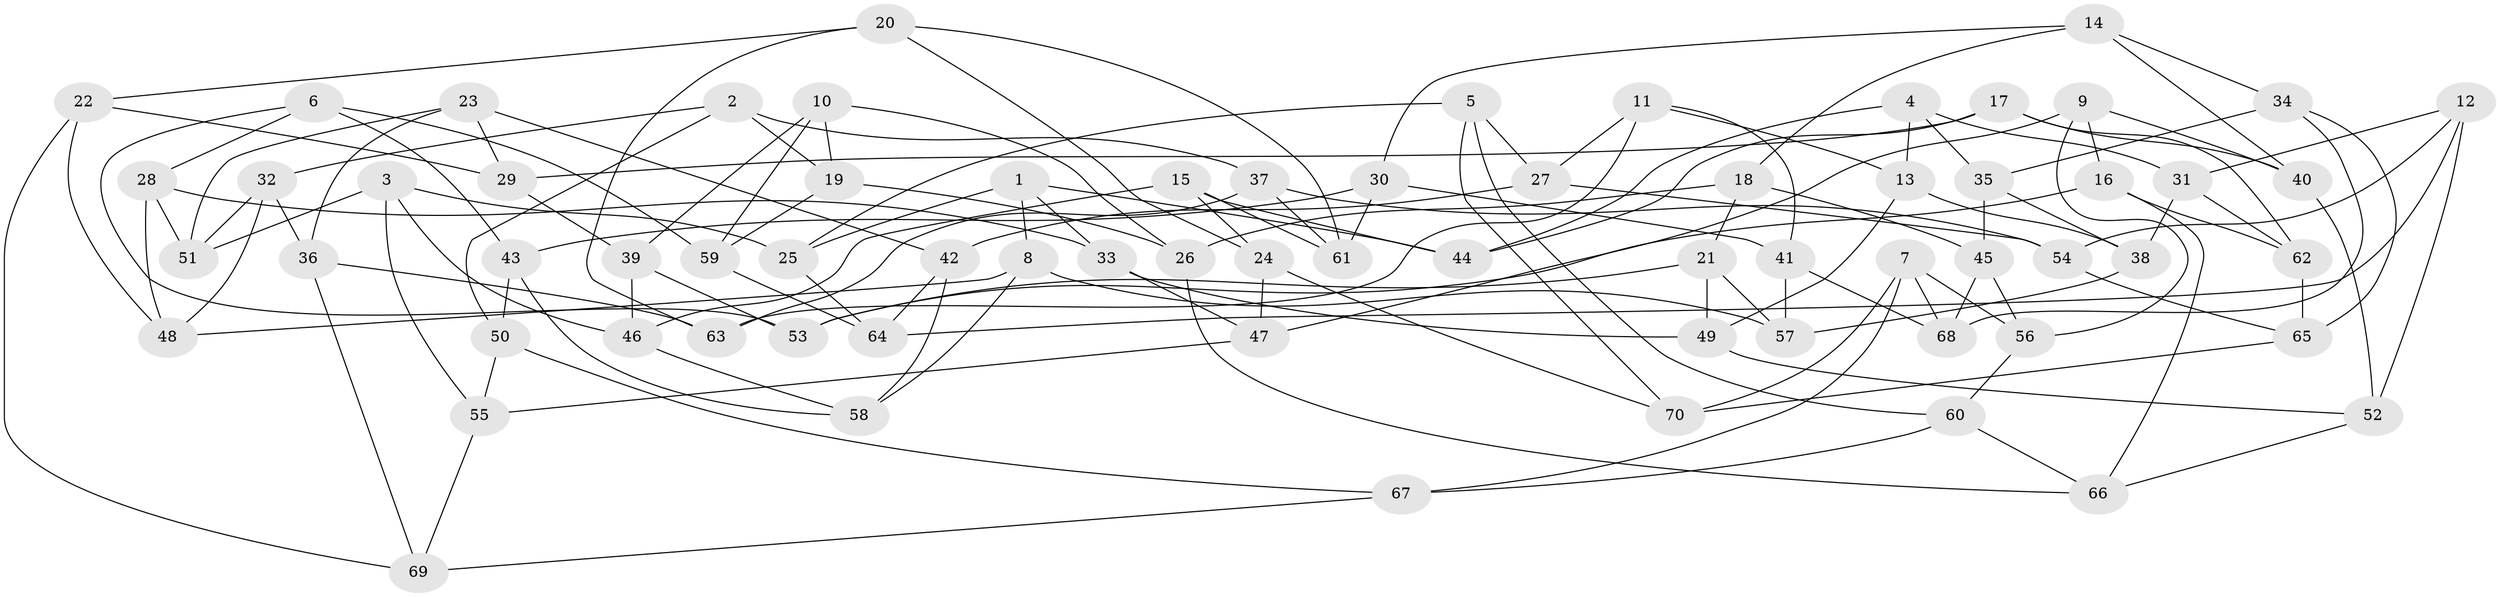 // Generated by graph-tools (version 1.1) at 2025/26/03/09/25 03:26:59]
// undirected, 70 vertices, 140 edges
graph export_dot {
graph [start="1"]
  node [color=gray90,style=filled];
  1;
  2;
  3;
  4;
  5;
  6;
  7;
  8;
  9;
  10;
  11;
  12;
  13;
  14;
  15;
  16;
  17;
  18;
  19;
  20;
  21;
  22;
  23;
  24;
  25;
  26;
  27;
  28;
  29;
  30;
  31;
  32;
  33;
  34;
  35;
  36;
  37;
  38;
  39;
  40;
  41;
  42;
  43;
  44;
  45;
  46;
  47;
  48;
  49;
  50;
  51;
  52;
  53;
  54;
  55;
  56;
  57;
  58;
  59;
  60;
  61;
  62;
  63;
  64;
  65;
  66;
  67;
  68;
  69;
  70;
  1 -- 44;
  1 -- 33;
  1 -- 8;
  1 -- 25;
  2 -- 37;
  2 -- 19;
  2 -- 32;
  2 -- 50;
  3 -- 55;
  3 -- 25;
  3 -- 51;
  3 -- 46;
  4 -- 35;
  4 -- 13;
  4 -- 31;
  4 -- 44;
  5 -- 60;
  5 -- 25;
  5 -- 70;
  5 -- 27;
  6 -- 43;
  6 -- 59;
  6 -- 53;
  6 -- 28;
  7 -- 70;
  7 -- 56;
  7 -- 67;
  7 -- 68;
  8 -- 58;
  8 -- 57;
  8 -- 48;
  9 -- 40;
  9 -- 47;
  9 -- 56;
  9 -- 16;
  10 -- 59;
  10 -- 19;
  10 -- 39;
  10 -- 26;
  11 -- 63;
  11 -- 27;
  11 -- 41;
  11 -- 13;
  12 -- 31;
  12 -- 64;
  12 -- 52;
  12 -- 54;
  13 -- 49;
  13 -- 38;
  14 -- 30;
  14 -- 34;
  14 -- 40;
  14 -- 18;
  15 -- 44;
  15 -- 46;
  15 -- 61;
  15 -- 24;
  16 -- 53;
  16 -- 62;
  16 -- 66;
  17 -- 40;
  17 -- 44;
  17 -- 29;
  17 -- 62;
  18 -- 26;
  18 -- 21;
  18 -- 45;
  19 -- 59;
  19 -- 26;
  20 -- 24;
  20 -- 61;
  20 -- 22;
  20 -- 63;
  21 -- 57;
  21 -- 49;
  21 -- 53;
  22 -- 69;
  22 -- 29;
  22 -- 48;
  23 -- 42;
  23 -- 36;
  23 -- 29;
  23 -- 51;
  24 -- 70;
  24 -- 47;
  25 -- 64;
  26 -- 66;
  27 -- 42;
  27 -- 54;
  28 -- 51;
  28 -- 48;
  28 -- 33;
  29 -- 39;
  30 -- 61;
  30 -- 43;
  30 -- 41;
  31 -- 38;
  31 -- 62;
  32 -- 36;
  32 -- 48;
  32 -- 51;
  33 -- 47;
  33 -- 49;
  34 -- 35;
  34 -- 65;
  34 -- 68;
  35 -- 45;
  35 -- 38;
  36 -- 63;
  36 -- 69;
  37 -- 63;
  37 -- 61;
  37 -- 54;
  38 -- 57;
  39 -- 53;
  39 -- 46;
  40 -- 52;
  41 -- 57;
  41 -- 68;
  42 -- 64;
  42 -- 58;
  43 -- 50;
  43 -- 58;
  45 -- 56;
  45 -- 68;
  46 -- 58;
  47 -- 55;
  49 -- 52;
  50 -- 67;
  50 -- 55;
  52 -- 66;
  54 -- 65;
  55 -- 69;
  56 -- 60;
  59 -- 64;
  60 -- 67;
  60 -- 66;
  62 -- 65;
  65 -- 70;
  67 -- 69;
}

